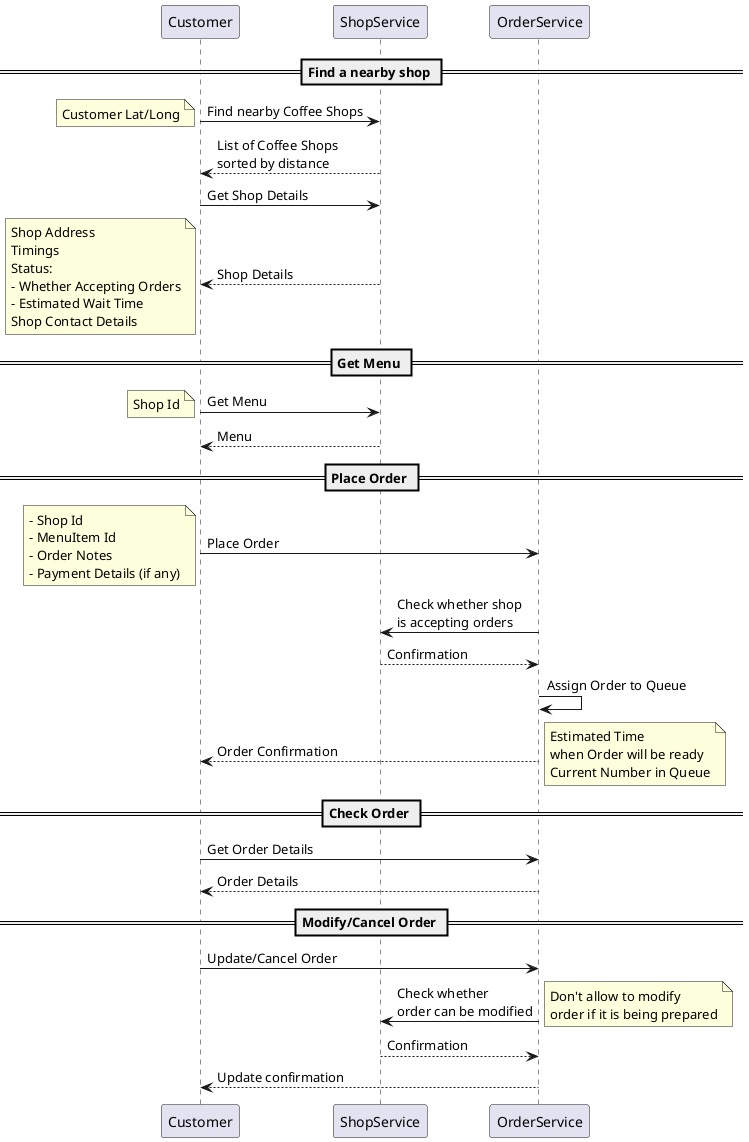@startuml

== Find a nearby shop ==

Customer -> ShopService: Find nearby Coffee Shops

note left
Customer Lat/Long
end note

Customer <-- ShopService: List of Coffee Shops\nsorted by distance

Customer -> ShopService: Get Shop Details

Customer <-- ShopService: Shop Details

note left
Shop Address
Timings
Status:
- Whether Accepting Orders
- Estimated Wait Time
Shop Contact Details
end note

== Get Menu ==

Customer -> ShopService: Get Menu

note left
Shop Id
end note

Customer <-- ShopService: Menu

== Place Order ==

Customer -> OrderService: Place Order

note left
- Shop Id
- MenuItem Id
- Order Notes
- Payment Details (if any)
end note

OrderService -> ShopService: Check whether shop\nis accepting orders

OrderService <-- ShopService : Confirmation

OrderService -> OrderService: Assign Order to Queue

Customer <-- OrderService: Order Confirmation

note right
Estimated Time
when Order will be ready
Current Number in Queue
end note

== Check Order ==

Customer -> OrderService: Get Order Details
Customer <-- OrderService: Order Details

== Modify/Cancel Order ==

Customer -> OrderService: Update/Cancel Order

ShopService <- OrderService: Check whether \norder can be modified

note right
Don't allow to modify
order if it is being prepared
end note

ShopService --> OrderService: Confirmation

Customer <-- OrderService: Update confirmation

@enduml